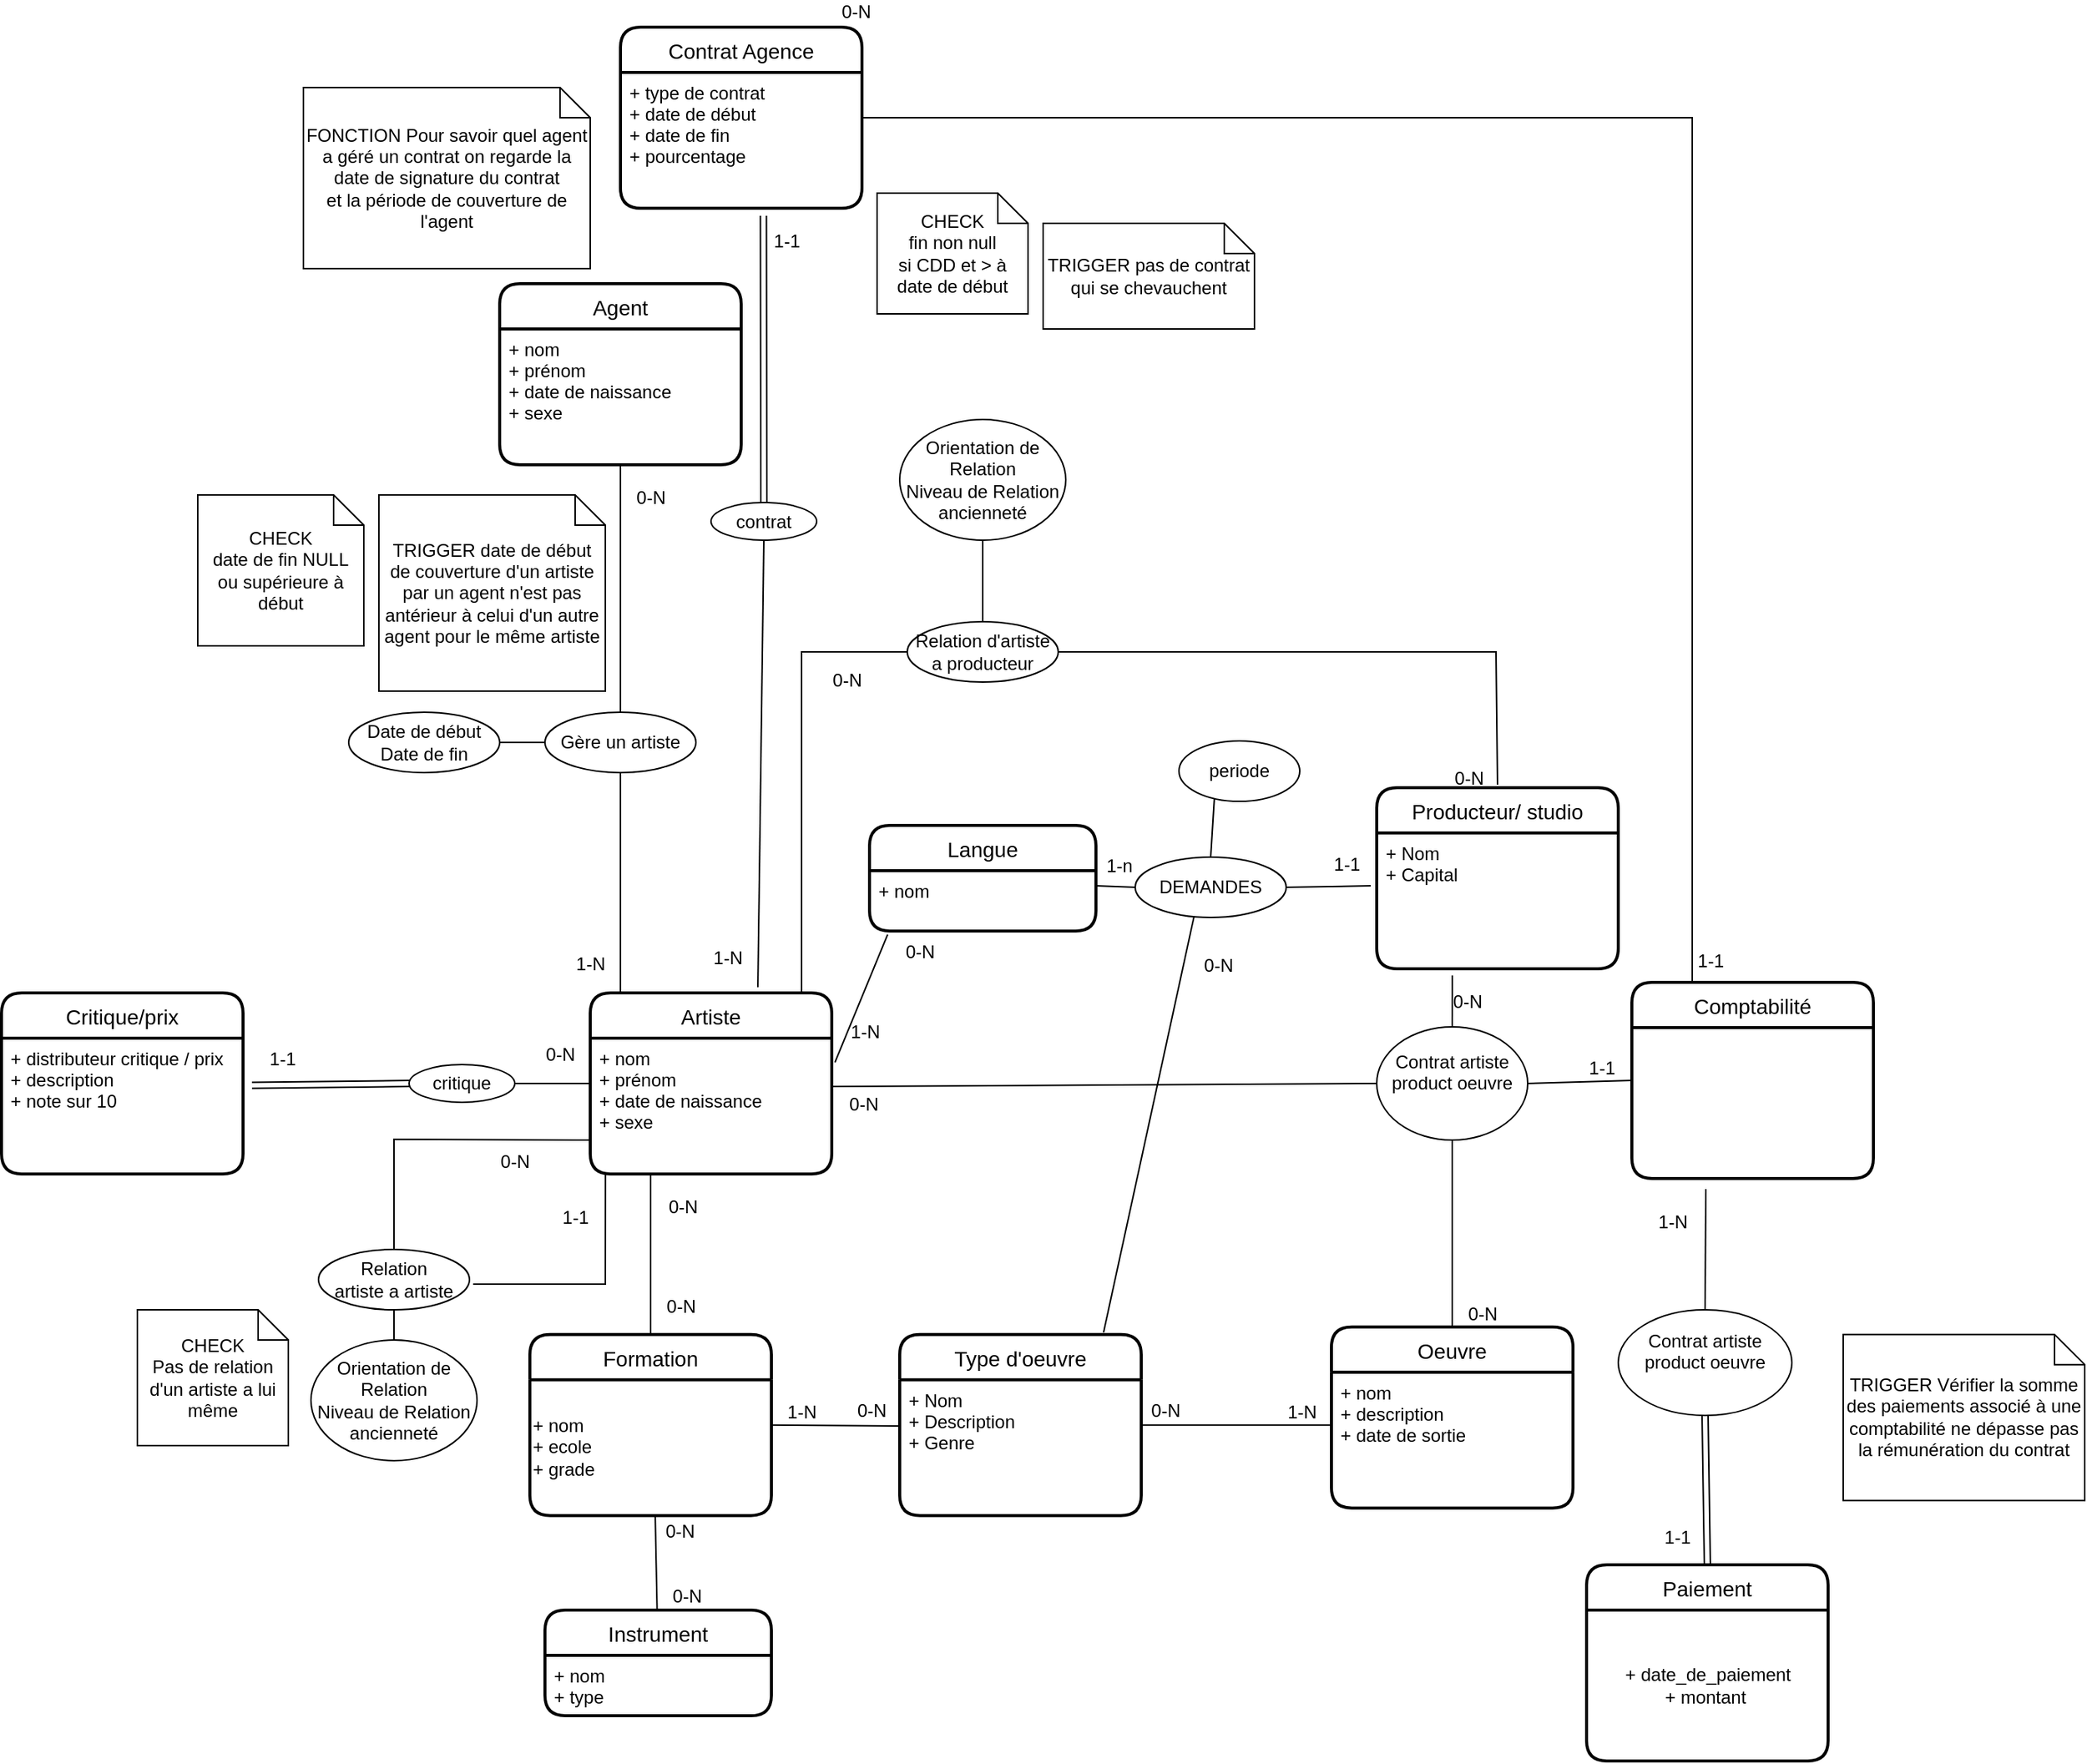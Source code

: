 <mxfile version="17.4.1" type="device"><diagram id="XHHhUWJSlPkEIkgQzajF" name="Page-1"><mxGraphModel dx="3741" dy="2489" grid="1" gridSize="10" guides="1" tooltips="1" connect="1" arrows="1" fold="1" page="1" pageScale="1" pageWidth="850" pageHeight="1100" math="0" shadow="0"><root><mxCell id="0"/><mxCell id="1" parent="0"/><mxCell id="ZziM1hOrtNP8pDu1oS6a-1" value="Type d'oeuvre" style="swimlane;childLayout=stackLayout;horizontal=1;startSize=30;horizontalStack=0;rounded=1;fontSize=14;fontStyle=0;strokeWidth=2;resizeParent=0;resizeLast=1;shadow=0;dashed=0;align=center;" parent="1" vertex="1"><mxGeometry x="265" y="486.33" width="160" height="120" as="geometry"/></mxCell><mxCell id="ZziM1hOrtNP8pDu1oS6a-2" value="+ Nom&#xA;+ Description&#xA;+ Genre" style="align=left;strokeColor=none;fillColor=none;spacingLeft=4;fontSize=12;verticalAlign=top;resizable=0;rotatable=0;part=1;" parent="ZziM1hOrtNP8pDu1oS6a-1" vertex="1"><mxGeometry y="30" width="160" height="90" as="geometry"/></mxCell><mxCell id="ZziM1hOrtNP8pDu1oS6a-3" value="Oeuvre" style="swimlane;childLayout=stackLayout;horizontal=1;startSize=30;horizontalStack=0;rounded=1;fontSize=14;fontStyle=0;strokeWidth=2;resizeParent=0;resizeLast=1;shadow=0;dashed=0;align=center;" parent="1" vertex="1"><mxGeometry x="551" y="481.33" width="160" height="120" as="geometry"/></mxCell><mxCell id="ZziM1hOrtNP8pDu1oS6a-4" value="+ nom&#xA;+ description&#xA;+ date de sortie" style="align=left;strokeColor=none;fillColor=none;spacingLeft=4;fontSize=12;verticalAlign=top;resizable=0;rotatable=0;part=1;" parent="ZziM1hOrtNP8pDu1oS6a-3" vertex="1"><mxGeometry y="30" width="160" height="90" as="geometry"/></mxCell><mxCell id="ZziM1hOrtNP8pDu1oS6a-5" value="Formation" style="swimlane;childLayout=stackLayout;horizontal=1;startSize=30;horizontalStack=0;rounded=1;fontSize=14;fontStyle=0;strokeWidth=2;resizeParent=0;resizeLast=1;shadow=0;dashed=0;align=center;" parent="1" vertex="1"><mxGeometry x="20" y="486.33" width="160" height="120" as="geometry"/></mxCell><mxCell id="HUQIJ_RABO6lzUU7W6lG-2" value="+ nom&lt;br&gt;+ ecole&lt;br&gt;+ grade" style="text;html=1;align=left;verticalAlign=middle;resizable=0;points=[];autosize=1;strokeColor=none;fillColor=none;" parent="ZziM1hOrtNP8pDu1oS6a-5" vertex="1"><mxGeometry y="30" width="160" height="90" as="geometry"/></mxCell><mxCell id="ZziM1hOrtNP8pDu1oS6a-8" value="Artiste" style="swimlane;childLayout=stackLayout;horizontal=1;startSize=30;horizontalStack=0;rounded=1;fontSize=14;fontStyle=0;strokeWidth=2;resizeParent=0;resizeLast=1;shadow=0;dashed=0;align=center;" parent="1" vertex="1"><mxGeometry x="60" y="260" width="160" height="120" as="geometry"/></mxCell><mxCell id="ZziM1hOrtNP8pDu1oS6a-9" value="+ nom&#xA;+ prénom&#xA;+ date de naissance&#xA;+ sexe&#xA;" style="align=left;strokeColor=none;fillColor=none;spacingLeft=4;fontSize=12;verticalAlign=top;resizable=0;rotatable=0;part=1;" parent="ZziM1hOrtNP8pDu1oS6a-8" vertex="1"><mxGeometry y="30" width="160" height="90" as="geometry"/></mxCell><mxCell id="ZziM1hOrtNP8pDu1oS6a-13" value="" style="endArrow=none;html=1;rounded=0;exitX=0;exitY=0.341;exitDx=0;exitDy=0;exitPerimeter=0;entryX=1;entryY=0.5;entryDx=0;entryDy=0;" parent="1" source="ZziM1hOrtNP8pDu1oS6a-2" edge="1" target="ZziM1hOrtNP8pDu1oS6a-5"><mxGeometry relative="1" as="geometry"><mxPoint x="100" y="459.33" as="sourcePoint"/><mxPoint x="180" y="700" as="targetPoint"/></mxGeometry></mxCell><mxCell id="ZziM1hOrtNP8pDu1oS6a-14" value="0-N" style="resizable=0;html=1;align=left;verticalAlign=bottom;" parent="ZziM1hOrtNP8pDu1oS6a-13" connectable="0" vertex="1"><mxGeometry x="-1" relative="1" as="geometry"><mxPoint x="-30" y="-2" as="offset"/></mxGeometry></mxCell><mxCell id="ZziM1hOrtNP8pDu1oS6a-15" value="1-N" style="resizable=0;html=1;align=right;verticalAlign=bottom;" parent="ZziM1hOrtNP8pDu1oS6a-13" connectable="0" vertex="1"><mxGeometry x="1" relative="1" as="geometry"><mxPoint x="30" as="offset"/></mxGeometry></mxCell><mxCell id="ZziM1hOrtNP8pDu1oS6a-16" value="" style="endArrow=none;html=1;rounded=0;exitX=0.25;exitY=1;exitDx=0;exitDy=0;entryX=0.5;entryY=0;entryDx=0;entryDy=0;" parent="1" source="ZziM1hOrtNP8pDu1oS6a-8" target="ZziM1hOrtNP8pDu1oS6a-5" edge="1"><mxGeometry relative="1" as="geometry"><mxPoint x="190" y="390" as="sourcePoint"/><mxPoint x="60" y="517.5" as="targetPoint"/></mxGeometry></mxCell><mxCell id="ZziM1hOrtNP8pDu1oS6a-17" value="0-N" style="resizable=0;html=1;align=left;verticalAlign=bottom;" parent="ZziM1hOrtNP8pDu1oS6a-16" connectable="0" vertex="1"><mxGeometry x="-1" relative="1" as="geometry"><mxPoint x="10" y="30" as="offset"/></mxGeometry></mxCell><mxCell id="ZziM1hOrtNP8pDu1oS6a-18" value="0-N" style="resizable=0;html=1;align=right;verticalAlign=bottom;" parent="ZziM1hOrtNP8pDu1oS6a-16" connectable="0" vertex="1"><mxGeometry x="1" relative="1" as="geometry"><mxPoint x="30" y="-10" as="offset"/></mxGeometry></mxCell><mxCell id="ZziM1hOrtNP8pDu1oS6a-19" value="Langue" style="swimlane;childLayout=stackLayout;horizontal=1;startSize=30;horizontalStack=0;rounded=1;fontSize=14;fontStyle=0;strokeWidth=2;resizeParent=0;resizeLast=1;shadow=0;dashed=0;align=center;" parent="1" vertex="1"><mxGeometry x="245" y="149" width="150" height="70" as="geometry"/></mxCell><mxCell id="ZziM1hOrtNP8pDu1oS6a-20" value="+ nom" style="align=left;strokeColor=none;fillColor=none;spacingLeft=4;fontSize=12;verticalAlign=top;resizable=0;rotatable=0;part=1;" parent="ZziM1hOrtNP8pDu1oS6a-19" vertex="1"><mxGeometry y="30" width="150" height="40" as="geometry"/></mxCell><mxCell id="ZziM1hOrtNP8pDu1oS6a-29" value="" style="endArrow=none;html=1;rounded=0;exitX=-0.006;exitY=0.389;exitDx=0;exitDy=0;entryX=1;entryY=0.5;entryDx=0;entryDy=0;exitPerimeter=0;" parent="1" source="ZziM1hOrtNP8pDu1oS6a-4" edge="1"><mxGeometry relative="1" as="geometry"><mxPoint x="517.04" y="544.99" as="sourcePoint"/><mxPoint x="426" y="546.33" as="targetPoint"/></mxGeometry></mxCell><mxCell id="ZziM1hOrtNP8pDu1oS6a-30" value="1-N" style="resizable=0;html=1;align=left;verticalAlign=bottom;" parent="ZziM1hOrtNP8pDu1oS6a-29" connectable="0" vertex="1"><mxGeometry x="-1" relative="1" as="geometry"><mxPoint x="-30" as="offset"/></mxGeometry></mxCell><mxCell id="ZziM1hOrtNP8pDu1oS6a-31" value="0-N" style="resizable=0;html=1;align=right;verticalAlign=bottom;" parent="ZziM1hOrtNP8pDu1oS6a-29" connectable="0" vertex="1"><mxGeometry x="1" relative="1" as="geometry"><mxPoint x="25" y="-1" as="offset"/></mxGeometry></mxCell><mxCell id="ZziM1hOrtNP8pDu1oS6a-35" value="" style="endArrow=none;html=1;rounded=0;entryX=1.006;entryY=0.356;entryDx=0;entryDy=0;exitX=0;exitY=0.5;exitDx=0;exitDy=0;entryPerimeter=0;" parent="1" source="ETPoDlw6J9982CScl24X-1" target="ZziM1hOrtNP8pDu1oS6a-9" edge="1"><mxGeometry relative="1" as="geometry"><mxPoint x="310" y="300" as="sourcePoint"/><mxPoint x="320" y="320" as="targetPoint"/></mxGeometry></mxCell><mxCell id="ZziM1hOrtNP8pDu1oS6a-36" value="0-N" style="resizable=0;html=1;align=right;verticalAlign=bottom;" parent="ZziM1hOrtNP8pDu1oS6a-35" connectable="0" vertex="1"><mxGeometry x="1" relative="1" as="geometry"><mxPoint x="30" y="20" as="offset"/></mxGeometry></mxCell><mxCell id="ZziM1hOrtNP8pDu1oS6a-40" value="Critique/prix" style="swimlane;childLayout=stackLayout;horizontal=1;startSize=30;horizontalStack=0;rounded=1;fontSize=14;fontStyle=0;strokeWidth=2;resizeParent=0;resizeLast=1;shadow=0;dashed=0;align=center;" parent="1" vertex="1"><mxGeometry x="-330" y="260" width="160" height="120" as="geometry"/></mxCell><mxCell id="ETPoDlw6J9982CScl24X-7" value="+ distributeur critique / prix&#xA;+ description  &#xA;+ note sur 10" style="align=left;strokeColor=none;fillColor=none;spacingLeft=4;fontSize=12;verticalAlign=top;resizable=0;rotatable=0;part=1;" parent="ZziM1hOrtNP8pDu1oS6a-40" vertex="1"><mxGeometry y="30" width="160" height="90" as="geometry"/></mxCell><mxCell id="ZziM1hOrtNP8pDu1oS6a-49" value="Agent" style="swimlane;childLayout=stackLayout;horizontal=1;startSize=30;horizontalStack=0;rounded=1;fontSize=14;fontStyle=0;strokeWidth=2;resizeParent=0;resizeLast=1;shadow=0;dashed=0;align=center;" parent="1" vertex="1"><mxGeometry y="-210" width="160" height="120" as="geometry"/></mxCell><mxCell id="ZziM1hOrtNP8pDu1oS6a-50" value="+ nom&#xA;+ prénom&#xA;+ date de naissance&#xA;+ sexe" style="align=left;strokeColor=none;fillColor=none;spacingLeft=4;fontSize=12;verticalAlign=top;resizable=0;rotatable=0;part=1;" parent="ZziM1hOrtNP8pDu1oS6a-49" vertex="1"><mxGeometry y="30" width="160" height="90" as="geometry"/></mxCell><mxCell id="ZziM1hOrtNP8pDu1oS6a-51" value="Gère un artiste" style="ellipse;whiteSpace=wrap;html=1;align=center;" parent="1" vertex="1"><mxGeometry x="30" y="74" width="100" height="40" as="geometry"/></mxCell><mxCell id="ZziM1hOrtNP8pDu1oS6a-52" value="" style="endArrow=none;html=1;rounded=0;exitX=0.5;exitY=1;exitDx=0;exitDy=0;entryX=0.125;entryY=0;entryDx=0;entryDy=0;entryPerimeter=0;" parent="1" source="ZziM1hOrtNP8pDu1oS6a-51" target="ZziM1hOrtNP8pDu1oS6a-8" edge="1"><mxGeometry relative="1" as="geometry"><mxPoint x="550" y="-10" as="sourcePoint"/><mxPoint x="640" y="-10" as="targetPoint"/></mxGeometry></mxCell><mxCell id="ZziM1hOrtNP8pDu1oS6a-53" value="1-N" style="resizable=0;html=1;align=right;verticalAlign=bottom;" parent="ZziM1hOrtNP8pDu1oS6a-52" connectable="0" vertex="1"><mxGeometry x="1" relative="1" as="geometry"><mxPoint x="-10" y="-11" as="offset"/></mxGeometry></mxCell><mxCell id="ZziM1hOrtNP8pDu1oS6a-54" value="" style="endArrow=none;html=1;rounded=0;exitX=0.5;exitY=0;exitDx=0;exitDy=0;entryX=0.5;entryY=1;entryDx=0;entryDy=0;" parent="1" source="ZziM1hOrtNP8pDu1oS6a-51" target="ZziM1hOrtNP8pDu1oS6a-50" edge="1"><mxGeometry relative="1" as="geometry"><mxPoint x="340" y="-90" as="sourcePoint"/><mxPoint x="360" y="-160" as="targetPoint"/></mxGeometry></mxCell><mxCell id="ZziM1hOrtNP8pDu1oS6a-55" value="0-N" style="resizable=0;html=1;align=right;verticalAlign=bottom;" parent="ZziM1hOrtNP8pDu1oS6a-54" connectable="0" vertex="1"><mxGeometry x="1" relative="1" as="geometry"><mxPoint x="30" y="30" as="offset"/></mxGeometry></mxCell><mxCell id="ZziM1hOrtNP8pDu1oS6a-56" value="TRIGGER date de début de couverture d'un artiste par un agent n'est pas antérieur à celui d'un autre agent pour le même artiste" style="shape=note;size=20;whiteSpace=wrap;html=1;" parent="1" vertex="1"><mxGeometry x="-80" y="-70" width="150" height="130" as="geometry"/></mxCell><mxCell id="ZziM1hOrtNP8pDu1oS6a-60" value="Producteur/ studio" style="swimlane;childLayout=stackLayout;horizontal=1;startSize=30;horizontalStack=0;rounded=1;fontSize=14;fontStyle=0;strokeWidth=2;resizeParent=0;resizeLast=1;shadow=0;dashed=0;align=center;" parent="1" vertex="1"><mxGeometry x="581" y="124" width="160" height="120" as="geometry"/></mxCell><mxCell id="ZziM1hOrtNP8pDu1oS6a-61" value="+ Nom&#xA;+ Capital" style="align=left;strokeColor=none;fillColor=none;spacingLeft=4;fontSize=12;verticalAlign=top;resizable=0;rotatable=0;part=1;" parent="ZziM1hOrtNP8pDu1oS6a-60" vertex="1"><mxGeometry y="30" width="160" height="90" as="geometry"/></mxCell><mxCell id="ZziM1hOrtNP8pDu1oS6a-64" value="Instrument" style="swimlane;childLayout=stackLayout;horizontal=1;startSize=30;horizontalStack=0;rounded=1;fontSize=14;fontStyle=0;strokeWidth=2;resizeParent=0;resizeLast=1;shadow=0;dashed=0;align=center;" parent="1" vertex="1"><mxGeometry x="30" y="669" width="150" height="70" as="geometry"/></mxCell><mxCell id="ZziM1hOrtNP8pDu1oS6a-65" value="+ nom&#xA;+ type" style="align=left;strokeColor=none;fillColor=none;spacingLeft=4;fontSize=12;verticalAlign=top;resizable=0;rotatable=0;part=1;" parent="ZziM1hOrtNP8pDu1oS6a-64" vertex="1"><mxGeometry y="30" width="150" height="40" as="geometry"/></mxCell><mxCell id="ZziM1hOrtNP8pDu1oS6a-75" value="" style="endArrow=none;html=1;rounded=0;entryX=0.875;entryY=0.008;entryDx=0;entryDy=0;exitX=0;exitY=0.5;exitDx=0;exitDy=0;entryPerimeter=0;" parent="1" source="ZziM1hOrtNP8pDu1oS6a-79" target="ZziM1hOrtNP8pDu1oS6a-8" edge="1"><mxGeometry relative="1" as="geometry"><mxPoint x="270" y="-52" as="sourcePoint"/><mxPoint x="199.04" y="261.96" as="targetPoint"/><Array as="points"><mxPoint x="200" y="34"/></Array></mxGeometry></mxCell><mxCell id="ZziM1hOrtNP8pDu1oS6a-76" value="0-N" style="resizable=0;html=1;align=right;verticalAlign=bottom;" parent="ZziM1hOrtNP8pDu1oS6a-75" connectable="0" vertex="1"><mxGeometry x="1" relative="1" as="geometry"><mxPoint x="40" y="-200" as="offset"/></mxGeometry></mxCell><mxCell id="ZziM1hOrtNP8pDu1oS6a-79" value="Relation d'artiste a producteur" style="ellipse;whiteSpace=wrap;html=1;align=center;" parent="1" vertex="1"><mxGeometry x="270" y="14" width="100" height="40" as="geometry"/></mxCell><mxCell id="ZziM1hOrtNP8pDu1oS6a-80" value="Comptabilité" style="swimlane;childLayout=stackLayout;horizontal=1;startSize=30;horizontalStack=0;rounded=1;fontSize=14;fontStyle=0;strokeWidth=2;resizeParent=0;resizeLast=1;shadow=0;dashed=0;align=center;" parent="1" vertex="1"><mxGeometry x="750" y="253" width="160" height="130" as="geometry"/></mxCell><mxCell id="ZziM1hOrtNP8pDu1oS6a-81" value="Relation &lt;br&gt;artiste a artiste" style="ellipse;whiteSpace=wrap;html=1;align=center;" parent="1" vertex="1"><mxGeometry x="-120" y="430" width="100" height="40" as="geometry"/></mxCell><mxCell id="ZziM1hOrtNP8pDu1oS6a-82" value="" style="endArrow=none;html=1;rounded=0;entryX=0.063;entryY=1;entryDx=0;entryDy=0;exitX=1.024;exitY=0.575;exitDx=0;exitDy=0;entryPerimeter=0;exitPerimeter=0;" parent="1" source="ZziM1hOrtNP8pDu1oS6a-81" target="ZziM1hOrtNP8pDu1oS6a-9" edge="1"><mxGeometry relative="1" as="geometry"><mxPoint x="310" y="390" as="sourcePoint"/><mxPoint x="245" y="390" as="targetPoint"/><Array as="points"><mxPoint x="70" y="453"/></Array></mxGeometry></mxCell><mxCell id="ZziM1hOrtNP8pDu1oS6a-83" value="0-N" style="resizable=0;html=1;align=right;verticalAlign=bottom;" parent="ZziM1hOrtNP8pDu1oS6a-82" connectable="0" vertex="1"><mxGeometry x="1" relative="1" as="geometry"><mxPoint x="-50" as="offset"/></mxGeometry></mxCell><mxCell id="ZziM1hOrtNP8pDu1oS6a-84" value="" style="endArrow=none;html=1;rounded=0;exitX=0.5;exitY=0;exitDx=0;exitDy=0;entryX=0;entryY=0.75;entryDx=0;entryDy=0;" parent="1" source="ZziM1hOrtNP8pDu1oS6a-81" target="ZziM1hOrtNP8pDu1oS6a-9" edge="1"><mxGeometry relative="1" as="geometry"><mxPoint x="180" y="439.33" as="sourcePoint"/><mxPoint x="-110" y="350" as="targetPoint"/><Array as="points"><mxPoint x="-70" y="357"/></Array></mxGeometry></mxCell><mxCell id="ZziM1hOrtNP8pDu1oS6a-85" value="1-1" style="resizable=0;html=1;align=right;verticalAlign=bottom;" parent="ZziM1hOrtNP8pDu1oS6a-84" connectable="0" vertex="1"><mxGeometry x="1" relative="1" as="geometry"><mxPoint y="60" as="offset"/></mxGeometry></mxCell><mxCell id="kUOtKt3ptlNGUgyV5XT3-1" value="Contrat Agence" style="swimlane;childLayout=stackLayout;horizontal=1;startSize=30;horizontalStack=0;rounded=1;fontSize=14;fontStyle=0;strokeWidth=2;resizeParent=0;resizeLast=1;shadow=0;dashed=0;align=center;" parent="1" vertex="1"><mxGeometry x="80" y="-380" width="160" height="120" as="geometry"/></mxCell><mxCell id="kUOtKt3ptlNGUgyV5XT3-2" value="+ type de contrat&#xA;+ date de début&#xA;+ date de fin&#xA;+ pourcentage&#xA;" style="align=left;strokeColor=none;fillColor=none;spacingLeft=4;fontSize=12;verticalAlign=top;resizable=0;rotatable=0;part=1;" parent="kUOtKt3ptlNGUgyV5XT3-1" vertex="1"><mxGeometry y="30" width="160" height="90" as="geometry"/></mxCell><mxCell id="ETPoDlw6J9982CScl24X-1" value="&lt;div&gt;Contrat artiste product oeuvre&lt;/div&gt;&lt;div&gt;&lt;br&gt;&lt;/div&gt;" style="ellipse;whiteSpace=wrap;html=1;align=center;" parent="1" vertex="1"><mxGeometry x="581" y="282.5" width="100" height="75" as="geometry"/></mxCell><mxCell id="ETPoDlw6J9982CScl24X-2" value="" style="endArrow=none;html=1;rounded=0;exitX=0.5;exitY=1;exitDx=0;exitDy=0;entryX=0.5;entryY=0;entryDx=0;entryDy=0;" parent="1" source="ETPoDlw6J9982CScl24X-1" target="ZziM1hOrtNP8pDu1oS6a-3" edge="1"><mxGeometry relative="1" as="geometry"><mxPoint x="514.12" y="340" as="sourcePoint"/><mxPoint x="450" y="370" as="targetPoint"/></mxGeometry></mxCell><mxCell id="ETPoDlw6J9982CScl24X-3" value="0-N" style="resizable=0;html=1;align=right;verticalAlign=bottom;" parent="ETPoDlw6J9982CScl24X-2" connectable="0" vertex="1"><mxGeometry x="1" relative="1" as="geometry"><mxPoint x="30" as="offset"/></mxGeometry></mxCell><mxCell id="ETPoDlw6J9982CScl24X-6" value="CHECK&lt;br&gt;fin non null&lt;br&gt;si CDD et &amp;gt; à date de début" style="shape=note;size=20;whiteSpace=wrap;html=1;" parent="1" vertex="1"><mxGeometry x="250" y="-270" width="100" height="80" as="geometry"/></mxCell><mxCell id="ETPoDlw6J9982CScl24X-9" value="" style="endArrow=none;html=1;rounded=0;entryX=0;entryY=0.5;entryDx=0;entryDy=0;exitX=1;exitY=0.5;exitDx=0;exitDy=0;" parent="1" source="ETPoDlw6J9982CScl24X-1" target="ZziM1hOrtNP8pDu1oS6a-80" edge="1"><mxGeometry relative="1" as="geometry"><mxPoint x="470" y="290" as="sourcePoint"/><mxPoint x="650" y="200" as="targetPoint"/></mxGeometry></mxCell><mxCell id="ETPoDlw6J9982CScl24X-10" value="1-1" style="resizable=0;html=1;align=right;verticalAlign=bottom;" parent="ETPoDlw6J9982CScl24X-9" connectable="0" vertex="1"><mxGeometry x="1" relative="1" as="geometry"><mxPoint x="-10" as="offset"/></mxGeometry></mxCell><mxCell id="ETPoDlw6J9982CScl24X-11" value="DEMANDES" style="ellipse;whiteSpace=wrap;html=1;align=center;" parent="1" vertex="1"><mxGeometry x="421" y="170" width="100" height="40" as="geometry"/></mxCell><mxCell id="ETPoDlw6J9982CScl24X-12" value="" style="endArrow=none;html=1;rounded=0;exitX=-0.025;exitY=0.389;exitDx=0;exitDy=0;entryX=1;entryY=0.5;entryDx=0;entryDy=0;exitPerimeter=0;" parent="1" source="ZziM1hOrtNP8pDu1oS6a-61" target="ETPoDlw6J9982CScl24X-11" edge="1"><mxGeometry relative="1" as="geometry"><mxPoint x="580.0" y="-50" as="sourcePoint"/><mxPoint x="480" y="-20" as="targetPoint"/></mxGeometry></mxCell><mxCell id="ETPoDlw6J9982CScl24X-13" value="1-1" style="resizable=0;html=1;align=right;verticalAlign=bottom;" parent="ETPoDlw6J9982CScl24X-12" connectable="0" vertex="1"><mxGeometry x="1" relative="1" as="geometry"><mxPoint x="49" y="-6" as="offset"/></mxGeometry></mxCell><mxCell id="ETPoDlw6J9982CScl24X-14" value="" style="endArrow=none;html=1;rounded=0;entryX=0.39;entryY=0.98;entryDx=0;entryDy=0;entryPerimeter=0;exitX=0.844;exitY=-0.011;exitDx=0;exitDy=0;exitPerimeter=0;" parent="1" source="ZziM1hOrtNP8pDu1oS6a-1" target="ETPoDlw6J9982CScl24X-11" edge="1"><mxGeometry relative="1" as="geometry"><mxPoint x="390" y="370" as="sourcePoint"/><mxPoint x="270" y="114" as="targetPoint"/></mxGeometry></mxCell><mxCell id="ETPoDlw6J9982CScl24X-15" value="0-N" style="resizable=0;html=1;align=right;verticalAlign=bottom;" parent="ETPoDlw6J9982CScl24X-14" connectable="0" vertex="1"><mxGeometry x="1" relative="1" as="geometry"><mxPoint x="26" y="42" as="offset"/></mxGeometry></mxCell><mxCell id="ETPoDlw6J9982CScl24X-16" value="" style="endArrow=none;html=1;rounded=0;entryX=1;entryY=0.25;entryDx=0;entryDy=0;exitX=0;exitY=0.5;exitDx=0;exitDy=0;" parent="1" source="ETPoDlw6J9982CScl24X-11" target="ZziM1hOrtNP8pDu1oS6a-20" edge="1"><mxGeometry relative="1" as="geometry"><mxPoint x="280" as="sourcePoint"/><mxPoint x="-225.0" y="225" as="targetPoint"/></mxGeometry></mxCell><mxCell id="ETPoDlw6J9982CScl24X-25" value="" style="endArrow=none;html=1;rounded=0;exitX=0.519;exitY=0.996;exitDx=0;exitDy=0;exitPerimeter=0;" parent="1" target="ZziM1hOrtNP8pDu1oS6a-64" edge="1" source="HUQIJ_RABO6lzUU7W6lG-2"><mxGeometry relative="1" as="geometry"><mxPoint x="85" y="750" as="sourcePoint"/><mxPoint x="-410" y="950" as="targetPoint"/></mxGeometry></mxCell><mxCell id="ETPoDlw6J9982CScl24X-26" value="0-N" style="resizable=0;html=1;align=left;verticalAlign=bottom;" parent="ETPoDlw6J9982CScl24X-25" connectable="0" vertex="1"><mxGeometry x="-1" relative="1" as="geometry"><mxPoint x="5" y="20" as="offset"/></mxGeometry></mxCell><mxCell id="ETPoDlw6J9982CScl24X-27" value="0-N" style="resizable=0;html=1;align=right;verticalAlign=bottom;" parent="ETPoDlw6J9982CScl24X-25" connectable="0" vertex="1"><mxGeometry x="1" relative="1" as="geometry"><mxPoint x="30" as="offset"/></mxGeometry></mxCell><mxCell id="Og-dDMz1VM2NlWIy-cAk-4" value="&lt;div&gt;Date de début&lt;/div&gt;&lt;div&gt;Date de fin&lt;br&gt;&lt;/div&gt;" style="ellipse;whiteSpace=wrap;html=1;align=center;" parent="1" vertex="1"><mxGeometry x="-100" y="74" width="100" height="40" as="geometry"/></mxCell><mxCell id="Og-dDMz1VM2NlWIy-cAk-6" value="" style="endArrow=none;html=1;rounded=0;exitX=0;exitY=0.5;exitDx=0;exitDy=0;entryX=1;entryY=0.5;entryDx=0;entryDy=0;" parent="1" source="ZziM1hOrtNP8pDu1oS6a-51" target="Og-dDMz1VM2NlWIy-cAk-4" edge="1"><mxGeometry relative="1" as="geometry"><mxPoint y="184" as="sourcePoint"/><mxPoint y="20" as="targetPoint"/></mxGeometry></mxCell><mxCell id="Og-dDMz1VM2NlWIy-cAk-10" value="" style="endArrow=none;html=1;rounded=0;exitX=0.08;exitY=1.058;exitDx=0;exitDy=0;exitPerimeter=0;entryX=1.013;entryY=0.178;entryDx=0;entryDy=0;entryPerimeter=0;" parent="1" source="ZziM1hOrtNP8pDu1oS6a-20" target="ZziM1hOrtNP8pDu1oS6a-9" edge="1"><mxGeometry relative="1" as="geometry"><mxPoint x="230" y="100" as="sourcePoint"/><mxPoint x="240" y="290" as="targetPoint"/></mxGeometry></mxCell><mxCell id="Og-dDMz1VM2NlWIy-cAk-11" value="0-N" style="resizable=0;html=1;align=left;verticalAlign=bottom;" parent="Og-dDMz1VM2NlWIy-cAk-10" connectable="0" vertex="1"><mxGeometry x="-1" relative="1" as="geometry"><mxPoint x="10" y="20" as="offset"/></mxGeometry></mxCell><mxCell id="Og-dDMz1VM2NlWIy-cAk-12" value="1-N" style="resizable=0;html=1;align=right;verticalAlign=bottom;" parent="Og-dDMz1VM2NlWIy-cAk-10" connectable="0" vertex="1"><mxGeometry x="1" relative="1" as="geometry"><mxPoint x="30" y="-11" as="offset"/></mxGeometry></mxCell><mxCell id="Og-dDMz1VM2NlWIy-cAk-13" value="" style="endArrow=none;html=1;rounded=0;entryX=0.313;entryY=1.048;entryDx=0;entryDy=0;exitX=0.5;exitY=0;exitDx=0;exitDy=0;entryPerimeter=0;" parent="1" source="ETPoDlw6J9982CScl24X-1" target="ZziM1hOrtNP8pDu1oS6a-61" edge="1"><mxGeometry relative="1" as="geometry"><mxPoint x="490" y="220" as="sourcePoint"/><mxPoint x="650" y="220" as="targetPoint"/></mxGeometry></mxCell><mxCell id="Og-dDMz1VM2NlWIy-cAk-14" value="0-N" style="resizable=0;html=1;align=right;verticalAlign=bottom;" parent="Og-dDMz1VM2NlWIy-cAk-13" connectable="0" vertex="1"><mxGeometry x="1" relative="1" as="geometry"><mxPoint x="20" y="26" as="offset"/></mxGeometry></mxCell><mxCell id="Og-dDMz1VM2NlWIy-cAk-15" value="1-n" style="resizable=0;html=1;align=left;verticalAlign=bottom;direction=west;" parent="1" connectable="0" vertex="1"><mxGeometry x="400" y="184.0" as="geometry"/></mxCell><mxCell id="Og-dDMz1VM2NlWIy-cAk-16" value="" style="endArrow=none;html=1;rounded=0;entryX=0.5;entryY=0;entryDx=0;entryDy=0;exitX=1;exitY=0.5;exitDx=0;exitDy=0;" parent="1" edge="1" source="ZziM1hOrtNP8pDu1oS6a-79"><mxGeometry relative="1" as="geometry"><mxPoint x="370" y="-55" as="sourcePoint"/><mxPoint x="661" y="122" as="targetPoint"/><Array as="points"><mxPoint x="660" y="34"/></Array></mxGeometry></mxCell><mxCell id="Og-dDMz1VM2NlWIy-cAk-17" value="0-N" style="resizable=0;html=1;align=right;verticalAlign=bottom;" parent="Og-dDMz1VM2NlWIy-cAk-16" connectable="0" vertex="1"><mxGeometry x="1" relative="1" as="geometry"><mxPoint x="-8" y="5" as="offset"/></mxGeometry></mxCell><mxCell id="Og-dDMz1VM2NlWIy-cAk-20" value="CHECK &lt;br&gt;&lt;div&gt;date de fin NULL&lt;/div&gt;&lt;div&gt;ou supérieure à début&lt;br&gt;&lt;/div&gt;" style="shape=note;size=20;whiteSpace=wrap;html=1;" parent="1" vertex="1"><mxGeometry x="-200" y="-70" width="110" height="100" as="geometry"/></mxCell><mxCell id="Og-dDMz1VM2NlWIy-cAk-22" value="&lt;div&gt;CHECK&lt;/div&gt;Pas de relation d'un artiste a lui même" style="shape=note;size=20;whiteSpace=wrap;html=1;" parent="1" vertex="1"><mxGeometry x="-240" y="470" width="100" height="90" as="geometry"/></mxCell><mxCell id="Og-dDMz1VM2NlWIy-cAk-23" value="" style="endArrow=none;html=1;rounded=0;exitX=0.5;exitY=1;exitDx=0;exitDy=0;entryX=0.5;entryY=0;entryDx=0;entryDy=0;" parent="1" source="ZziM1hOrtNP8pDu1oS6a-81" target="Og-dDMz1VM2NlWIy-cAk-25" edge="1"><mxGeometry relative="1" as="geometry"><mxPoint x="-90.0" y="530" as="sourcePoint"/><mxPoint x="-70" y="520" as="targetPoint"/></mxGeometry></mxCell><mxCell id="Og-dDMz1VM2NlWIy-cAk-25" value="&lt;div&gt;Orientation de Relation&lt;br&gt;&lt;/div&gt;&lt;div&gt;Niveau de Relation&lt;/div&gt;&lt;div&gt;ancienneté&lt;br&gt;&lt;/div&gt;" style="ellipse;whiteSpace=wrap;html=1;align=center;" parent="1" vertex="1"><mxGeometry x="-125" y="490" width="110" height="80" as="geometry"/></mxCell><mxCell id="Og-dDMz1VM2NlWIy-cAk-28" value="&lt;div&gt;Orientation de Relation&lt;br&gt;&lt;/div&gt;&lt;div&gt;Niveau de Relation&lt;/div&gt;&lt;div&gt;ancienneté&lt;br&gt;&lt;/div&gt;" style="ellipse;whiteSpace=wrap;html=1;align=center;" parent="1" vertex="1"><mxGeometry x="265" y="-120" width="110" height="80" as="geometry"/></mxCell><mxCell id="Og-dDMz1VM2NlWIy-cAk-29" value="" style="endArrow=none;html=1;rounded=0;entryX=0.5;entryY=1;entryDx=0;entryDy=0;exitX=0.5;exitY=0;exitDx=0;exitDy=0;" parent="1" source="ZziM1hOrtNP8pDu1oS6a-79" target="Og-dDMz1VM2NlWIy-cAk-28" edge="1"><mxGeometry relative="1" as="geometry"><mxPoint x="320" y="250" as="sourcePoint"/><mxPoint x="320" y="200" as="targetPoint"/></mxGeometry></mxCell><mxCell id="v9dFT4KAC0POjn_bZ7XM-1" value="&lt;div&gt;FONCTION Pour savoir quel agent a géré un contrat on regarde la date de signature du contrat&lt;/div&gt;&lt;div&gt;et la période de couverture de l'agent&lt;br&gt;&lt;/div&gt;" style="shape=note;size=20;whiteSpace=wrap;html=1;" parent="1" vertex="1"><mxGeometry x="-130" y="-340" width="190" height="120" as="geometry"/></mxCell><mxCell id="v9dFT4KAC0POjn_bZ7XM-5" value="periode" style="ellipse;whiteSpace=wrap;html=1;align=center;" parent="1" vertex="1"><mxGeometry x="450" y="93" width="80" height="40" as="geometry"/></mxCell><mxCell id="v9dFT4KAC0POjn_bZ7XM-6" value="" style="endArrow=none;html=1;rounded=0;entryX=0.293;entryY=0.953;entryDx=0;entryDy=0;exitX=0.5;exitY=0;exitDx=0;exitDy=0;entryPerimeter=0;" parent="1" source="ETPoDlw6J9982CScl24X-11" target="v9dFT4KAC0POjn_bZ7XM-5" edge="1"><mxGeometry relative="1" as="geometry"><mxPoint x="330" y="270" as="sourcePoint"/><mxPoint x="330" y="250" as="targetPoint"/></mxGeometry></mxCell><mxCell id="v9dFT4KAC0POjn_bZ7XM-7" value="TRIGGER pas de contrat qui se chevauchent" style="shape=note;size=20;whiteSpace=wrap;html=1;" parent="1" vertex="1"><mxGeometry x="360" y="-250" width="140" height="70" as="geometry"/></mxCell><mxCell id="v9dFT4KAC0POjn_bZ7XM-10" value="Paiement" style="swimlane;childLayout=stackLayout;horizontal=1;startSize=30;horizontalStack=0;rounded=1;fontSize=14;fontStyle=0;strokeWidth=2;resizeParent=0;resizeLast=1;shadow=0;dashed=0;align=center;" parent="1" vertex="1"><mxGeometry x="720" y="639" width="160" height="130" as="geometry"/></mxCell><mxCell id="HUQIJ_RABO6lzUU7W6lG-3" value="+ date_de_paiement&lt;br&gt;+ montant&amp;nbsp;" style="text;html=1;align=center;verticalAlign=middle;resizable=0;points=[];autosize=1;strokeColor=none;fillColor=none;" parent="v9dFT4KAC0POjn_bZ7XM-10" vertex="1"><mxGeometry y="30" width="160" height="100" as="geometry"/></mxCell><mxCell id="v9dFT4KAC0POjn_bZ7XM-11" value="" style="endArrow=none;html=1;rounded=0;exitX=0.5;exitY=0;exitDx=0;exitDy=0;" parent="1" source="v9dFT4KAC0POjn_bZ7XM-15" edge="1"><mxGeometry relative="1" as="geometry"><mxPoint x="640" y="440" as="sourcePoint"/><mxPoint x="799" y="390" as="targetPoint"/></mxGeometry></mxCell><mxCell id="v9dFT4KAC0POjn_bZ7XM-12" value="1-N" style="resizable=0;html=1;align=right;verticalAlign=bottom;" parent="v9dFT4KAC0POjn_bZ7XM-11" connectable="0" vertex="1"><mxGeometry x="1" relative="1" as="geometry"><mxPoint x="-11" y="30" as="offset"/></mxGeometry></mxCell><mxCell id="v9dFT4KAC0POjn_bZ7XM-15" value="&lt;div&gt;Contrat artiste product oeuvre&lt;/div&gt;&lt;div&gt;&lt;br&gt;&lt;/div&gt;" style="ellipse;whiteSpace=wrap;html=1;align=center;" parent="1" vertex="1"><mxGeometry x="741" y="470" width="115" height="70" as="geometry"/></mxCell><mxCell id="v9dFT4KAC0POjn_bZ7XM-16" value="" style="shape=link;html=1;rounded=0;exitX=0.5;exitY=1;exitDx=0;exitDy=0;entryX=0.5;entryY=0;entryDx=0;entryDy=0;" parent="1" source="v9dFT4KAC0POjn_bZ7XM-15" target="v9dFT4KAC0POjn_bZ7XM-10" edge="1"><mxGeometry relative="1" as="geometry"><mxPoint x="650" y="610" as="sourcePoint"/><mxPoint x="810" y="610" as="targetPoint"/></mxGeometry></mxCell><mxCell id="v9dFT4KAC0POjn_bZ7XM-17" value="1-1" style="resizable=0;html=1;align=right;verticalAlign=bottom;" parent="v9dFT4KAC0POjn_bZ7XM-16" connectable="0" vertex="1"><mxGeometry x="1" relative="1" as="geometry"><mxPoint x="-10" y="-9" as="offset"/></mxGeometry></mxCell><mxCell id="v9dFT4KAC0POjn_bZ7XM-19" value="critique" style="ellipse;whiteSpace=wrap;html=1;align=center;" parent="1" vertex="1"><mxGeometry x="-60" y="307.5" width="70" height="25" as="geometry"/></mxCell><mxCell id="v9dFT4KAC0POjn_bZ7XM-20" value="" style="shape=link;html=1;rounded=0;exitX=0;exitY=0.5;exitDx=0;exitDy=0;entryX=1.037;entryY=0.347;entryDx=0;entryDy=0;entryPerimeter=0;" parent="1" source="v9dFT4KAC0POjn_bZ7XM-19" target="ETPoDlw6J9982CScl24X-7" edge="1"><mxGeometry relative="1" as="geometry"><mxPoint x="-70" y="324" as="sourcePoint"/><mxPoint x="-120" y="320" as="targetPoint"/></mxGeometry></mxCell><mxCell id="v9dFT4KAC0POjn_bZ7XM-21" value="1-1" style="resizable=0;html=1;align=right;verticalAlign=bottom;" parent="v9dFT4KAC0POjn_bZ7XM-20" connectable="0" vertex="1"><mxGeometry x="1" relative="1" as="geometry"><mxPoint x="29" y="-9" as="offset"/></mxGeometry></mxCell><mxCell id="v9dFT4KAC0POjn_bZ7XM-22" value="" style="endArrow=none;html=1;rounded=0;exitX=1;exitY=0.5;exitDx=0;exitDy=0;entryX=0;entryY=0.5;entryDx=0;entryDy=0;" parent="1" source="v9dFT4KAC0POjn_bZ7XM-19" target="ZziM1hOrtNP8pDu1oS6a-8" edge="1"><mxGeometry relative="1" as="geometry"><mxPoint x="-200" y="50" as="sourcePoint"/><mxPoint x="-200" y="196" as="targetPoint"/></mxGeometry></mxCell><mxCell id="v9dFT4KAC0POjn_bZ7XM-23" value="0-N" style="resizable=0;html=1;align=right;verticalAlign=bottom;" parent="v9dFT4KAC0POjn_bZ7XM-22" connectable="0" vertex="1"><mxGeometry x="1" relative="1" as="geometry"><mxPoint x="-10" y="-11" as="offset"/></mxGeometry></mxCell><mxCell id="v9dFT4KAC0POjn_bZ7XM-24" value="contrat" style="ellipse;whiteSpace=wrap;html=1;align=center;" parent="1" vertex="1"><mxGeometry x="140.0" y="-65" width="70" height="25" as="geometry"/></mxCell><mxCell id="v9dFT4KAC0POjn_bZ7XM-25" value="" style="shape=link;html=1;rounded=0;exitX=0.5;exitY=0;exitDx=0;exitDy=0;entryX=0.592;entryY=1.056;entryDx=0;entryDy=0;entryPerimeter=0;" parent="1" source="v9dFT4KAC0POjn_bZ7XM-24" target="kUOtKt3ptlNGUgyV5XT3-2" edge="1"><mxGeometry relative="1" as="geometry"><mxPoint x="-205.92" y="146.5" as="sourcePoint"/><mxPoint x="-290" y="-20" as="targetPoint"/></mxGeometry></mxCell><mxCell id="v9dFT4KAC0POjn_bZ7XM-26" value="1-1" style="resizable=0;html=1;align=right;verticalAlign=bottom;" parent="v9dFT4KAC0POjn_bZ7XM-25" connectable="0" vertex="1"><mxGeometry x="1" relative="1" as="geometry"><mxPoint x="25" y="25" as="offset"/></mxGeometry></mxCell><mxCell id="v9dFT4KAC0POjn_bZ7XM-27" value="" style="endArrow=none;html=1;rounded=0;exitX=0.5;exitY=1;exitDx=0;exitDy=0;entryX=0.694;entryY=-0.031;entryDx=0;entryDy=0;entryPerimeter=0;" parent="1" source="v9dFT4KAC0POjn_bZ7XM-24" target="ZziM1hOrtNP8pDu1oS6a-8" edge="1"><mxGeometry relative="1" as="geometry"><mxPoint x="-335.92" y="-127.5" as="sourcePoint"/><mxPoint x="-75.92" y="142.5" as="targetPoint"/></mxGeometry></mxCell><mxCell id="v9dFT4KAC0POjn_bZ7XM-28" value="1-N" style="resizable=0;html=1;align=right;verticalAlign=bottom;" parent="v9dFT4KAC0POjn_bZ7XM-27" connectable="0" vertex="1"><mxGeometry x="1" relative="1" as="geometry"><mxPoint x="-10" y="-11" as="offset"/></mxGeometry></mxCell><mxCell id="iBARuHmQJo9OW_yRKx5I-3" value="" style="endArrow=none;html=1;rounded=0;exitX=0.25;exitY=0;exitDx=0;exitDy=0;entryX=1;entryY=0.5;entryDx=0;entryDy=0;" parent="1" source="ZziM1hOrtNP8pDu1oS6a-80" target="kUOtKt3ptlNGUgyV5XT3-1" edge="1"><mxGeometry width="50" height="50" relative="1" as="geometry"><mxPoint x="670" y="-40" as="sourcePoint"/><mxPoint x="720" y="-90" as="targetPoint"/><Array as="points"><mxPoint x="790" y="-320"/></Array></mxGeometry></mxCell><mxCell id="iBARuHmQJo9OW_yRKx5I-4" value="1-1" style="resizable=0;html=1;align=right;verticalAlign=bottom;" parent="1" connectable="0" vertex="1"><mxGeometry x="811.0" y="247.0" as="geometry"/></mxCell><mxCell id="iBARuHmQJo9OW_yRKx5I-5" value="0-N" style="resizable=0;html=1;align=right;verticalAlign=bottom;" parent="1" connectable="0" vertex="1"><mxGeometry x="692.5" y="190.0" as="geometry"><mxPoint x="-446" y="-572" as="offset"/></mxGeometry></mxCell><mxCell id="iBARuHmQJo9OW_yRKx5I-6" value="TRIGGER Vérifier la somme des paiements associé à une comptabilité ne dépasse pas la rémunération du contrat&lt;div&gt;&lt;/div&gt;" style="shape=note;size=20;whiteSpace=wrap;html=1;" parent="1" vertex="1"><mxGeometry x="890" y="486.33" width="160" height="110" as="geometry"/></mxCell></root></mxGraphModel></diagram></mxfile>